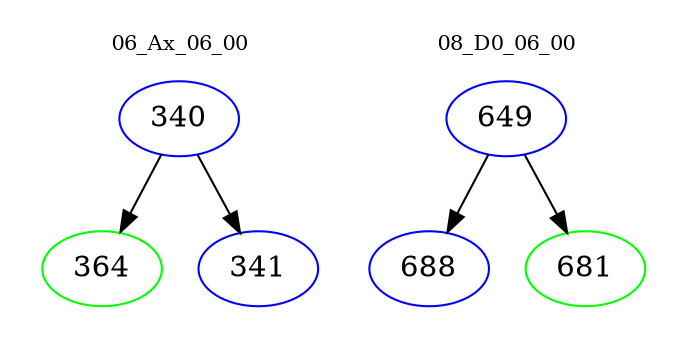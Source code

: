 digraph{
subgraph cluster_0 {
color = white
label = "06_Ax_06_00";
fontsize=10;
T0_340 [label="340", color="blue"]
T0_340 -> T0_364 [color="black"]
T0_364 [label="364", color="green"]
T0_340 -> T0_341 [color="black"]
T0_341 [label="341", color="blue"]
}
subgraph cluster_1 {
color = white
label = "08_D0_06_00";
fontsize=10;
T1_649 [label="649", color="blue"]
T1_649 -> T1_688 [color="black"]
T1_688 [label="688", color="blue"]
T1_649 -> T1_681 [color="black"]
T1_681 [label="681", color="green"]
}
}
